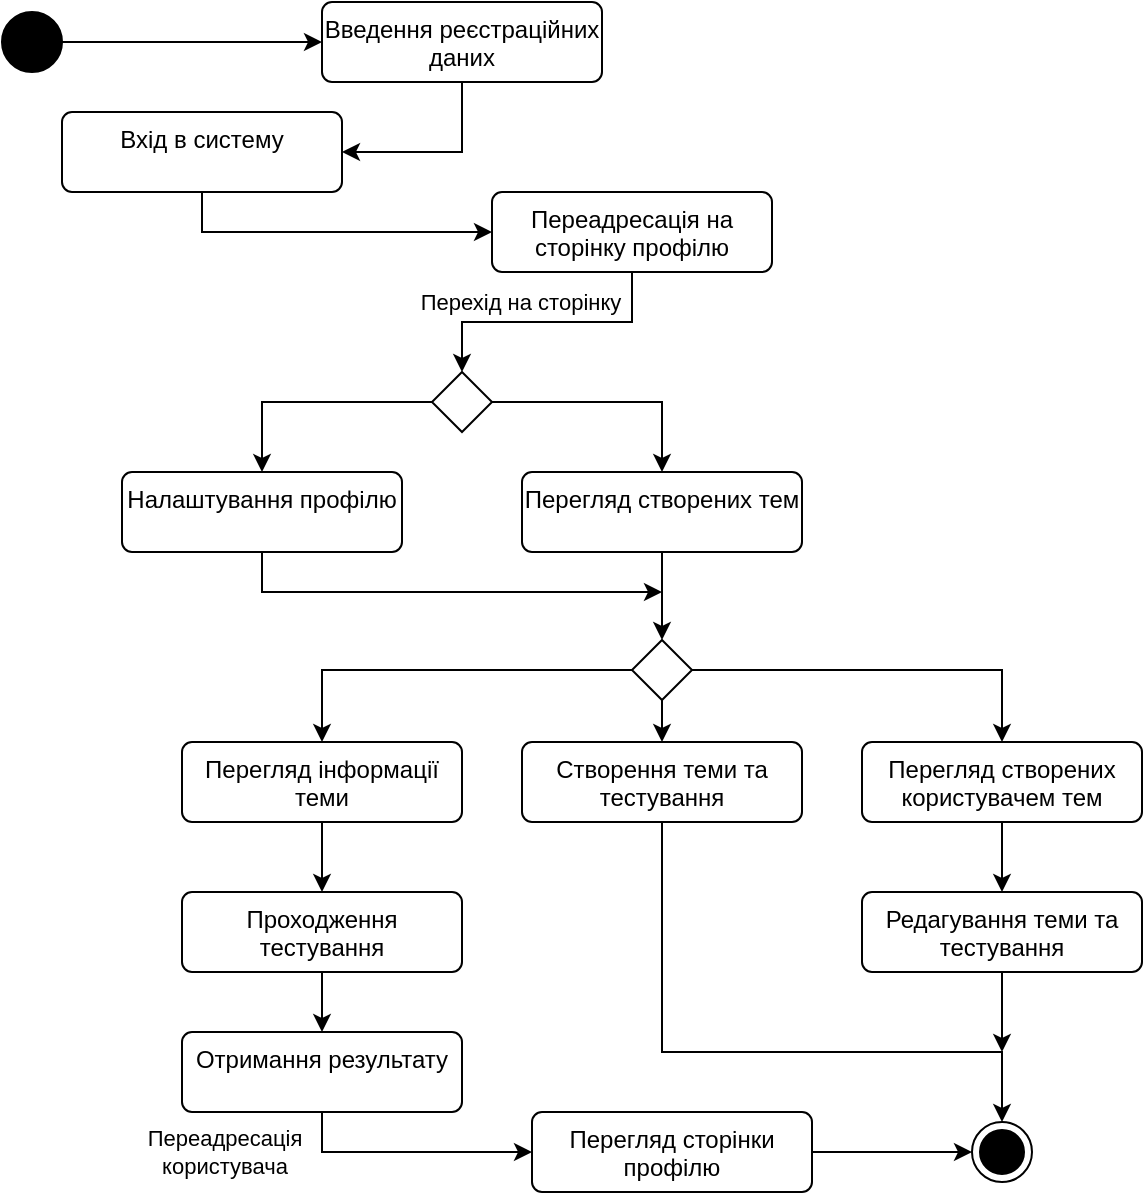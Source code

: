 <mxfile version="24.5.4" type="device">
  <diagram name="Page-1" id="9GMBENFzi5bszGAwUvHH">
    <mxGraphModel dx="1050" dy="565" grid="1" gridSize="10" guides="1" tooltips="1" connect="1" arrows="1" fold="1" page="1" pageScale="1" pageWidth="1169" pageHeight="827" math="0" shadow="0">
      <root>
        <mxCell id="0" />
        <mxCell id="1" parent="0" />
        <mxCell id="wHdt1syj7IA_luRF6dRk-1" style="edgeStyle=orthogonalEdgeStyle;rounded=0;orthogonalLoop=1;jettySize=auto;html=1;entryX=0;entryY=0.5;entryDx=0;entryDy=0;" edge="1" parent="1" source="wHdt1syj7IA_luRF6dRk-2" target="wHdt1syj7IA_luRF6dRk-5">
          <mxGeometry relative="1" as="geometry" />
        </mxCell>
        <mxCell id="wHdt1syj7IA_luRF6dRk-2" value="П" style="ellipse;fillColor=strokeColor;html=1;" vertex="1" parent="1">
          <mxGeometry x="320" y="100" width="30" height="30" as="geometry" />
        </mxCell>
        <mxCell id="wHdt1syj7IA_luRF6dRk-3" value="" style="ellipse;html=1;shape=endState;fillColor=strokeColor;" vertex="1" parent="1">
          <mxGeometry x="805" y="655" width="30" height="30" as="geometry" />
        </mxCell>
        <mxCell id="wHdt1syj7IA_luRF6dRk-4" style="edgeStyle=orthogonalEdgeStyle;rounded=0;orthogonalLoop=1;jettySize=auto;html=1;entryX=1;entryY=0.5;entryDx=0;entryDy=0;" edge="1" parent="1" source="wHdt1syj7IA_luRF6dRk-5" target="wHdt1syj7IA_luRF6dRk-7">
          <mxGeometry relative="1" as="geometry" />
        </mxCell>
        <mxCell id="wHdt1syj7IA_luRF6dRk-5" value="Введення реєстраційних даних" style="html=1;align=center;verticalAlign=top;rounded=1;absoluteArcSize=1;arcSize=10;dashed=0;whiteSpace=wrap;" vertex="1" parent="1">
          <mxGeometry x="480" y="95" width="140" height="40" as="geometry" />
        </mxCell>
        <mxCell id="wHdt1syj7IA_luRF6dRk-6" style="edgeStyle=orthogonalEdgeStyle;rounded=0;orthogonalLoop=1;jettySize=auto;html=1;entryX=0;entryY=0.5;entryDx=0;entryDy=0;exitX=0.5;exitY=1;exitDx=0;exitDy=0;" edge="1" parent="1" source="wHdt1syj7IA_luRF6dRk-7" target="wHdt1syj7IA_luRF6dRk-10">
          <mxGeometry relative="1" as="geometry" />
        </mxCell>
        <mxCell id="wHdt1syj7IA_luRF6dRk-7" value="Вхід в систему" style="html=1;align=center;verticalAlign=top;rounded=1;absoluteArcSize=1;arcSize=10;dashed=0;whiteSpace=wrap;" vertex="1" parent="1">
          <mxGeometry x="350" y="150" width="140" height="40" as="geometry" />
        </mxCell>
        <mxCell id="wHdt1syj7IA_luRF6dRk-8" style="edgeStyle=orthogonalEdgeStyle;rounded=0;orthogonalLoop=1;jettySize=auto;html=1;entryX=0.5;entryY=0;entryDx=0;entryDy=0;" edge="1" parent="1" source="wHdt1syj7IA_luRF6dRk-10" target="wHdt1syj7IA_luRF6dRk-13">
          <mxGeometry relative="1" as="geometry" />
        </mxCell>
        <mxCell id="wHdt1syj7IA_luRF6dRk-9" value="Перехід на сторінку" style="edgeLabel;html=1;align=center;verticalAlign=middle;resizable=0;points=[];" vertex="1" connectable="0" parent="wHdt1syj7IA_luRF6dRk-8">
          <mxGeometry x="-0.295" relative="1" as="geometry">
            <mxPoint x="-34" y="-10" as="offset" />
          </mxGeometry>
        </mxCell>
        <mxCell id="wHdt1syj7IA_luRF6dRk-10" value="Переадресація на сторінку профілю" style="html=1;align=center;verticalAlign=top;rounded=1;absoluteArcSize=1;arcSize=10;dashed=0;whiteSpace=wrap;" vertex="1" parent="1">
          <mxGeometry x="565" y="190" width="140" height="40" as="geometry" />
        </mxCell>
        <mxCell id="wHdt1syj7IA_luRF6dRk-11" style="edgeStyle=orthogonalEdgeStyle;rounded=0;orthogonalLoop=1;jettySize=auto;html=1;entryX=0.5;entryY=0;entryDx=0;entryDy=0;" edge="1" parent="1" source="wHdt1syj7IA_luRF6dRk-13" target="wHdt1syj7IA_luRF6dRk-21">
          <mxGeometry relative="1" as="geometry" />
        </mxCell>
        <mxCell id="wHdt1syj7IA_luRF6dRk-12" style="edgeStyle=orthogonalEdgeStyle;rounded=0;orthogonalLoop=1;jettySize=auto;html=1;entryX=0.5;entryY=0;entryDx=0;entryDy=0;" edge="1" parent="1" source="wHdt1syj7IA_luRF6dRk-13" target="wHdt1syj7IA_luRF6dRk-19">
          <mxGeometry relative="1" as="geometry" />
        </mxCell>
        <mxCell id="wHdt1syj7IA_luRF6dRk-13" value="" style="rhombus;" vertex="1" parent="1">
          <mxGeometry x="535" y="280" width="30" height="30" as="geometry" />
        </mxCell>
        <mxCell id="wHdt1syj7IA_luRF6dRk-14" style="edgeStyle=orthogonalEdgeStyle;rounded=0;orthogonalLoop=1;jettySize=auto;html=1;entryX=0.5;entryY=0;entryDx=0;entryDy=0;" edge="1" parent="1" source="wHdt1syj7IA_luRF6dRk-15" target="wHdt1syj7IA_luRF6dRk-31">
          <mxGeometry relative="1" as="geometry" />
        </mxCell>
        <mxCell id="wHdt1syj7IA_luRF6dRk-15" value="Перегляд інформації теми" style="html=1;align=center;verticalAlign=top;rounded=1;absoluteArcSize=1;arcSize=10;dashed=0;whiteSpace=wrap;" vertex="1" parent="1">
          <mxGeometry x="410" y="465" width="140" height="40" as="geometry" />
        </mxCell>
        <mxCell id="wHdt1syj7IA_luRF6dRk-16" style="edgeStyle=orthogonalEdgeStyle;rounded=0;orthogonalLoop=1;jettySize=auto;html=1;" edge="1" parent="1" source="wHdt1syj7IA_luRF6dRk-17">
          <mxGeometry relative="1" as="geometry">
            <mxPoint x="820" y="620" as="targetPoint" />
          </mxGeometry>
        </mxCell>
        <mxCell id="wHdt1syj7IA_luRF6dRk-17" value="Редагування теми та тестування" style="html=1;align=center;verticalAlign=top;rounded=1;absoluteArcSize=1;arcSize=10;dashed=0;whiteSpace=wrap;" vertex="1" parent="1">
          <mxGeometry x="750" y="540" width="140" height="40" as="geometry" />
        </mxCell>
        <mxCell id="wHdt1syj7IA_luRF6dRk-18" style="edgeStyle=orthogonalEdgeStyle;rounded=0;orthogonalLoop=1;jettySize=auto;html=1;entryX=0.5;entryY=0;entryDx=0;entryDy=0;" edge="1" parent="1" source="wHdt1syj7IA_luRF6dRk-19" target="wHdt1syj7IA_luRF6dRk-27">
          <mxGeometry relative="1" as="geometry" />
        </mxCell>
        <mxCell id="wHdt1syj7IA_luRF6dRk-19" value="Перегляд створених тем" style="html=1;align=center;verticalAlign=top;rounded=1;absoluteArcSize=1;arcSize=10;dashed=0;whiteSpace=wrap;" vertex="1" parent="1">
          <mxGeometry x="580" y="330" width="140" height="40" as="geometry" />
        </mxCell>
        <mxCell id="wHdt1syj7IA_luRF6dRk-20" style="edgeStyle=orthogonalEdgeStyle;rounded=0;orthogonalLoop=1;jettySize=auto;html=1;exitX=0.5;exitY=1;exitDx=0;exitDy=0;" edge="1" parent="1" source="wHdt1syj7IA_luRF6dRk-21">
          <mxGeometry relative="1" as="geometry">
            <mxPoint x="650" y="390" as="targetPoint" />
            <Array as="points">
              <mxPoint x="450" y="390" />
            </Array>
          </mxGeometry>
        </mxCell>
        <mxCell id="wHdt1syj7IA_luRF6dRk-21" value="Налаштування профілю" style="html=1;align=center;verticalAlign=top;rounded=1;absoluteArcSize=1;arcSize=10;dashed=0;whiteSpace=wrap;" vertex="1" parent="1">
          <mxGeometry x="380" y="330" width="140" height="40" as="geometry" />
        </mxCell>
        <mxCell id="wHdt1syj7IA_luRF6dRk-22" style="edgeStyle=orthogonalEdgeStyle;rounded=0;orthogonalLoop=1;jettySize=auto;html=1;entryX=0.5;entryY=0;entryDx=0;entryDy=0;" edge="1" parent="1" source="wHdt1syj7IA_luRF6dRk-23" target="wHdt1syj7IA_luRF6dRk-17">
          <mxGeometry relative="1" as="geometry" />
        </mxCell>
        <mxCell id="wHdt1syj7IA_luRF6dRk-23" value="Перегляд створених користувачем тем" style="html=1;align=center;verticalAlign=top;rounded=1;absoluteArcSize=1;arcSize=10;dashed=0;whiteSpace=wrap;" vertex="1" parent="1">
          <mxGeometry x="750" y="465" width="140" height="40" as="geometry" />
        </mxCell>
        <mxCell id="wHdt1syj7IA_luRF6dRk-24" value="" style="edgeStyle=orthogonalEdgeStyle;rounded=0;orthogonalLoop=1;jettySize=auto;html=1;" edge="1" parent="1" source="wHdt1syj7IA_luRF6dRk-27" target="wHdt1syj7IA_luRF6dRk-15">
          <mxGeometry relative="1" as="geometry" />
        </mxCell>
        <mxCell id="wHdt1syj7IA_luRF6dRk-25" style="edgeStyle=orthogonalEdgeStyle;rounded=0;orthogonalLoop=1;jettySize=auto;html=1;entryX=0.5;entryY=0;entryDx=0;entryDy=0;" edge="1" parent="1" source="wHdt1syj7IA_luRF6dRk-27" target="wHdt1syj7IA_luRF6dRk-23">
          <mxGeometry relative="1" as="geometry" />
        </mxCell>
        <mxCell id="wHdt1syj7IA_luRF6dRk-26" style="edgeStyle=orthogonalEdgeStyle;rounded=0;orthogonalLoop=1;jettySize=auto;html=1;entryX=0.5;entryY=0;entryDx=0;entryDy=0;" edge="1" parent="1" source="wHdt1syj7IA_luRF6dRk-27" target="wHdt1syj7IA_luRF6dRk-29">
          <mxGeometry relative="1" as="geometry" />
        </mxCell>
        <mxCell id="wHdt1syj7IA_luRF6dRk-27" value="" style="rhombus;" vertex="1" parent="1">
          <mxGeometry x="635" y="414" width="30" height="30" as="geometry" />
        </mxCell>
        <mxCell id="wHdt1syj7IA_luRF6dRk-28" style="edgeStyle=orthogonalEdgeStyle;rounded=0;orthogonalLoop=1;jettySize=auto;html=1;entryX=0.5;entryY=0;entryDx=0;entryDy=0;exitX=0.5;exitY=1;exitDx=0;exitDy=0;" edge="1" parent="1" source="wHdt1syj7IA_luRF6dRk-29" target="wHdt1syj7IA_luRF6dRk-3">
          <mxGeometry relative="1" as="geometry">
            <Array as="points">
              <mxPoint x="650" y="620" />
              <mxPoint x="820" y="620" />
            </Array>
          </mxGeometry>
        </mxCell>
        <mxCell id="wHdt1syj7IA_luRF6dRk-29" value="Створення теми та тестування" style="html=1;align=center;verticalAlign=top;rounded=1;absoluteArcSize=1;arcSize=10;dashed=0;whiteSpace=wrap;" vertex="1" parent="1">
          <mxGeometry x="580" y="465" width="140" height="40" as="geometry" />
        </mxCell>
        <mxCell id="wHdt1syj7IA_luRF6dRk-30" style="edgeStyle=orthogonalEdgeStyle;rounded=0;orthogonalLoop=1;jettySize=auto;html=1;entryX=0.5;entryY=0;entryDx=0;entryDy=0;" edge="1" parent="1" source="wHdt1syj7IA_luRF6dRk-31" target="wHdt1syj7IA_luRF6dRk-34">
          <mxGeometry relative="1" as="geometry" />
        </mxCell>
        <mxCell id="wHdt1syj7IA_luRF6dRk-31" value="Проходження тестування" style="html=1;align=center;verticalAlign=top;rounded=1;absoluteArcSize=1;arcSize=10;dashed=0;whiteSpace=wrap;" vertex="1" parent="1">
          <mxGeometry x="410" y="540" width="140" height="40" as="geometry" />
        </mxCell>
        <mxCell id="wHdt1syj7IA_luRF6dRk-32" style="edgeStyle=orthogonalEdgeStyle;rounded=0;orthogonalLoop=1;jettySize=auto;html=1;entryX=0;entryY=0.5;entryDx=0;entryDy=0;exitX=0.5;exitY=1;exitDx=0;exitDy=0;" edge="1" parent="1" source="wHdt1syj7IA_luRF6dRk-34" target="wHdt1syj7IA_luRF6dRk-36">
          <mxGeometry relative="1" as="geometry" />
        </mxCell>
        <mxCell id="wHdt1syj7IA_luRF6dRk-33" value="Переадресація &lt;br&gt;користувача" style="edgeLabel;html=1;align=center;verticalAlign=middle;resizable=0;points=[];" vertex="1" connectable="0" parent="wHdt1syj7IA_luRF6dRk-32">
          <mxGeometry x="-0.178" y="2" relative="1" as="geometry">
            <mxPoint x="-81" y="2" as="offset" />
          </mxGeometry>
        </mxCell>
        <mxCell id="wHdt1syj7IA_luRF6dRk-34" value="Отримання результату" style="html=1;align=center;verticalAlign=top;rounded=1;absoluteArcSize=1;arcSize=10;dashed=0;whiteSpace=wrap;" vertex="1" parent="1">
          <mxGeometry x="410" y="610" width="140" height="40" as="geometry" />
        </mxCell>
        <mxCell id="wHdt1syj7IA_luRF6dRk-35" style="edgeStyle=orthogonalEdgeStyle;rounded=0;orthogonalLoop=1;jettySize=auto;html=1;entryX=0;entryY=0.5;entryDx=0;entryDy=0;" edge="1" parent="1" source="wHdt1syj7IA_luRF6dRk-36" target="wHdt1syj7IA_luRF6dRk-3">
          <mxGeometry relative="1" as="geometry" />
        </mxCell>
        <mxCell id="wHdt1syj7IA_luRF6dRk-36" value="Перегляд сторінки профілю" style="html=1;align=center;verticalAlign=top;rounded=1;absoluteArcSize=1;arcSize=10;dashed=0;whiteSpace=wrap;" vertex="1" parent="1">
          <mxGeometry x="585" y="650" width="140" height="40" as="geometry" />
        </mxCell>
      </root>
    </mxGraphModel>
  </diagram>
</mxfile>
